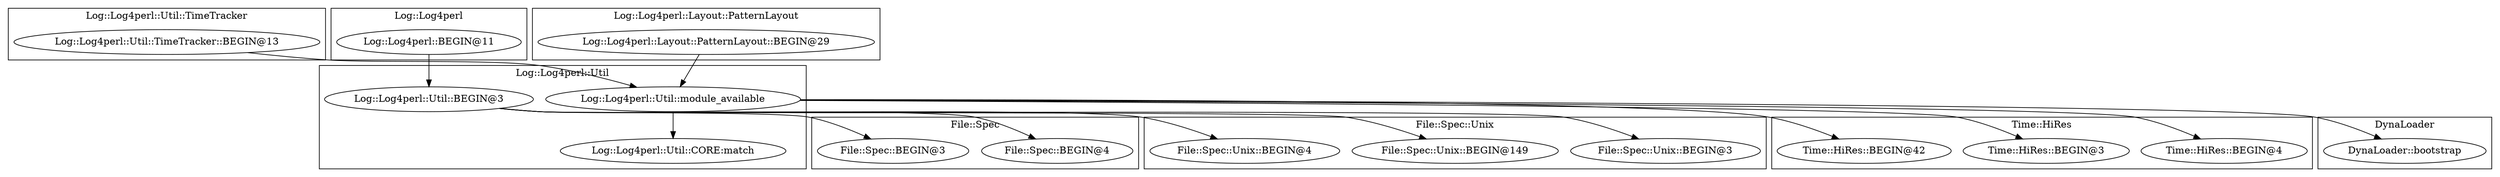 digraph {
graph [overlap=false]
subgraph cluster_Log_Log4perl_Util_TimeTracker {
	label="Log::Log4perl::Util::TimeTracker";
	"Log::Log4perl::Util::TimeTracker::BEGIN@13";
}
subgraph cluster_File_Spec {
	label="File::Spec";
	"File::Spec::BEGIN@4";
	"File::Spec::BEGIN@3";
}
subgraph cluster_Time_HiRes {
	label="Time::HiRes";
	"Time::HiRes::BEGIN@42";
	"Time::HiRes::BEGIN@4";
	"Time::HiRes::BEGIN@3";
}
subgraph cluster_DynaLoader {
	label="DynaLoader";
	"DynaLoader::bootstrap";
}
subgraph cluster_Log_Log4perl {
	label="Log::Log4perl";
	"Log::Log4perl::BEGIN@11";
}
subgraph cluster_Log_Log4perl_Util {
	label="Log::Log4perl::Util";
	"Log::Log4perl::Util::BEGIN@3";
	"Log::Log4perl::Util::module_available";
	"Log::Log4perl::Util::CORE:match";
}
subgraph cluster_Log_Log4perl_Layout_PatternLayout {
	label="Log::Log4perl::Layout::PatternLayout";
	"Log::Log4perl::Layout::PatternLayout::BEGIN@29";
}
subgraph cluster_File_Spec_Unix {
	label="File::Spec::Unix";
	"File::Spec::Unix::BEGIN@4";
	"File::Spec::Unix::BEGIN@3";
	"File::Spec::Unix::BEGIN@149";
}
"Log::Log4perl::Layout::PatternLayout::BEGIN@29" -> "Log::Log4perl::Util::module_available";
"Log::Log4perl::Util::TimeTracker::BEGIN@13" -> "Log::Log4perl::Util::module_available";
"Log::Log4perl::Util::BEGIN@3" -> "File::Spec::Unix::BEGIN@149";
"Log::Log4perl::Util::module_available" -> "Time::HiRes::BEGIN@4";
"Log::Log4perl::Util::BEGIN@3" -> "File::Spec::Unix::BEGIN@3";
"Log::Log4perl::Util::module_available" -> "Time::HiRes::BEGIN@42";
"Log::Log4perl::Util::BEGIN@3" -> "File::Spec::BEGIN@4";
"Log::Log4perl::BEGIN@11" -> "Log::Log4perl::Util::BEGIN@3";
"Log::Log4perl::Util::module_available" -> "Time::HiRes::BEGIN@3";
"Log::Log4perl::Util::BEGIN@3" -> "File::Spec::Unix::BEGIN@4";
"Log::Log4perl::Util::module_available" -> "Log::Log4perl::Util::CORE:match";
"Log::Log4perl::Util::module_available" -> "DynaLoader::bootstrap";
"Log::Log4perl::Util::BEGIN@3" -> "File::Spec::BEGIN@3";
}
